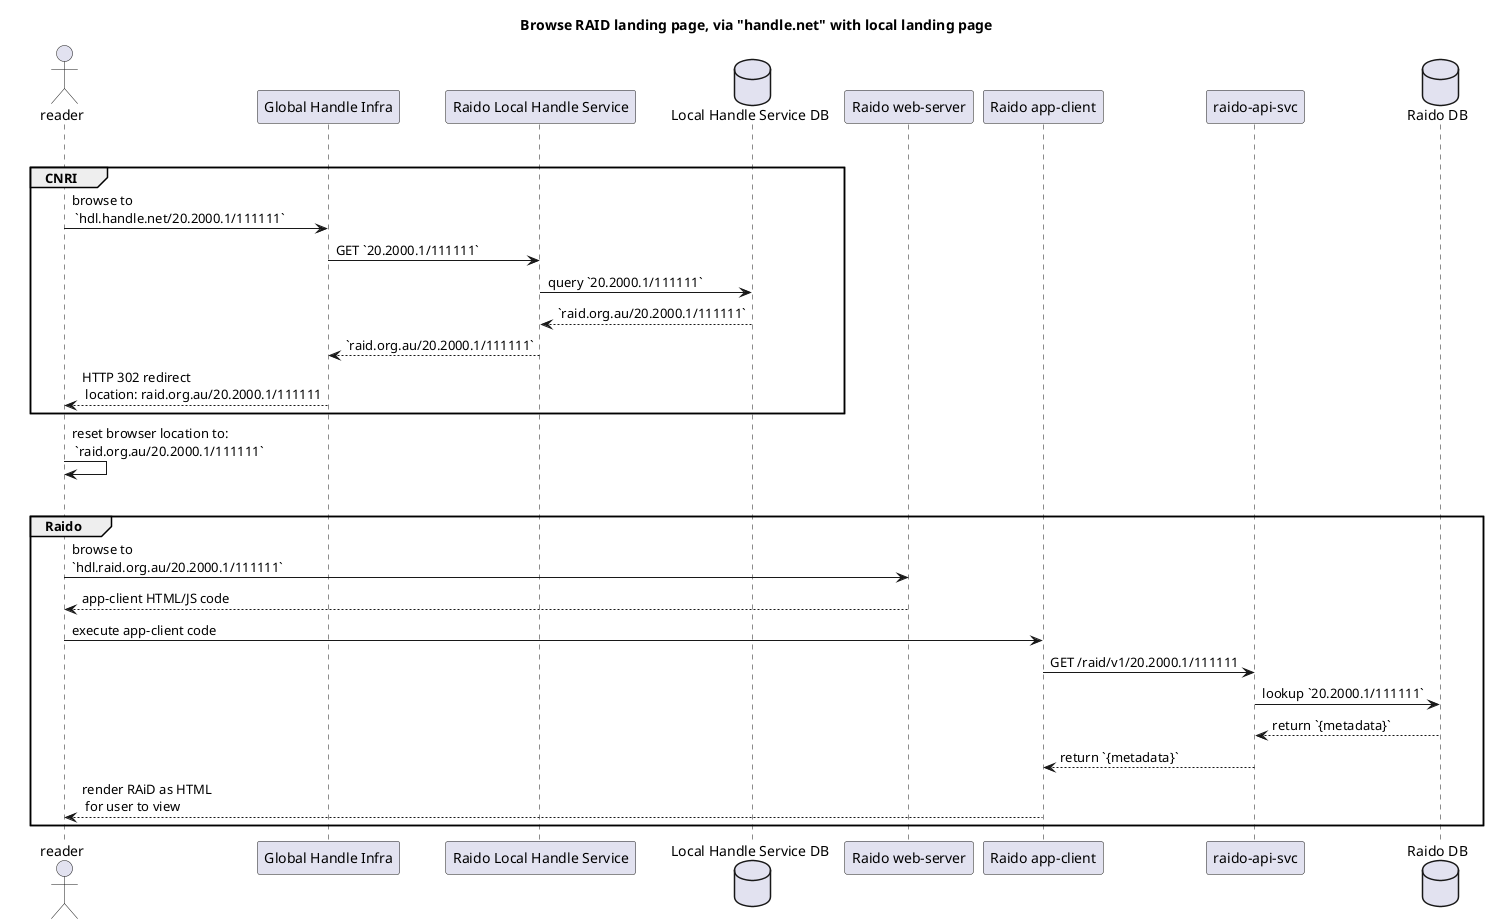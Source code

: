 @startuml
title Browse RAID landing page, via "handle.net" with local landing page

actor "reader" as reader

participant "Global Handle Infra" as ghi
participant "Raido Local Handle Service" as lhs
database "Local Handle Service DB" as lhsDb

participant "Raido web-server" as raidoWeb
participant "Raido app-client" as appClient

participant "raido-api-svc" as raidoApi
participant "raido-api-svc" as raidoApi
database "Raido DB" as raidoDb


alt handle.net
group CNRI
reader -> ghi: browse to\n `hdl.handle.net/20.2000.1/111111`
ghi -> lhs: GET `20.2000.1/111111`
lhs -> lhsDb: query `20.2000.1/111111`
return `raid.org.au/20.2000.1/111111`
lhs --> ghi: `raid.org.au/20.2000.1/111111`
ghi --> reader: HTTP 302 redirect\n location: raid.org.au/20.2000.1/111111
end
reader -> reader : reset browser location to:\n `raid.org.au/20.2000.1/111111`

alt
group Raido
reader -> raidoWeb: browse to \n`hdl.raid.org.au/20.2000.1/111111`
return app-client HTML/JS code
reader -> appClient: execute app-client code  
appClient -> raidoApi: GET /raid/v1/20.2000.1/111111
raidoApi -> raidoDb: lookup `20.2000.1/111111`
raidoDb --> raidoApi: return `{metadata}`
raidoApi --> appClient: return `{metadata}`
appClient --> reader: render RAiD as HTML\n for user to view  
end
 
@enduml



